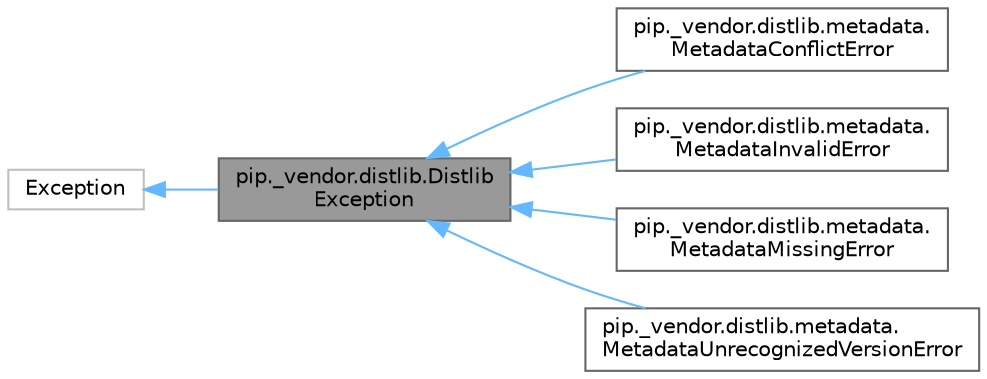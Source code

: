 digraph "pip._vendor.distlib.DistlibException"
{
 // LATEX_PDF_SIZE
  bgcolor="transparent";
  edge [fontname=Helvetica,fontsize=10,labelfontname=Helvetica,labelfontsize=10];
  node [fontname=Helvetica,fontsize=10,shape=box,height=0.2,width=0.4];
  rankdir="LR";
  Node1 [id="Node000001",label="pip._vendor.distlib.Distlib\lException",height=0.2,width=0.4,color="gray40", fillcolor="grey60", style="filled", fontcolor="black",tooltip=" "];
  Node2 -> Node1 [id="edge1_Node000001_Node000002",dir="back",color="steelblue1",style="solid",tooltip=" "];
  Node2 [id="Node000002",label="Exception",height=0.2,width=0.4,color="grey75", fillcolor="white", style="filled",URL="$d4/d67/classException.html",tooltip=" "];
  Node1 -> Node3 [id="edge2_Node000001_Node000003",dir="back",color="steelblue1",style="solid",tooltip=" "];
  Node3 [id="Node000003",label="pip._vendor.distlib.metadata.\lMetadataConflictError",height=0.2,width=0.4,color="gray40", fillcolor="white", style="filled",URL="$db/d2e/classpip_1_1__vendor_1_1distlib_1_1metadata_1_1MetadataConflictError.html",tooltip=" "];
  Node1 -> Node4 [id="edge3_Node000001_Node000004",dir="back",color="steelblue1",style="solid",tooltip=" "];
  Node4 [id="Node000004",label="pip._vendor.distlib.metadata.\lMetadataInvalidError",height=0.2,width=0.4,color="gray40", fillcolor="white", style="filled",URL="$d0/dd9/classpip_1_1__vendor_1_1distlib_1_1metadata_1_1MetadataInvalidError.html",tooltip=" "];
  Node1 -> Node5 [id="edge4_Node000001_Node000005",dir="back",color="steelblue1",style="solid",tooltip=" "];
  Node5 [id="Node000005",label="pip._vendor.distlib.metadata.\lMetadataMissingError",height=0.2,width=0.4,color="gray40", fillcolor="white", style="filled",URL="$d0/d53/classpip_1_1__vendor_1_1distlib_1_1metadata_1_1MetadataMissingError.html",tooltip=" "];
  Node1 -> Node6 [id="edge5_Node000001_Node000006",dir="back",color="steelblue1",style="solid",tooltip=" "];
  Node6 [id="Node000006",label="pip._vendor.distlib.metadata.\lMetadataUnrecognizedVersionError",height=0.2,width=0.4,color="gray40", fillcolor="white", style="filled",URL="$d0/dd2/classpip_1_1__vendor_1_1distlib_1_1metadata_1_1MetadataUnrecognizedVersionError.html",tooltip=" "];
}
